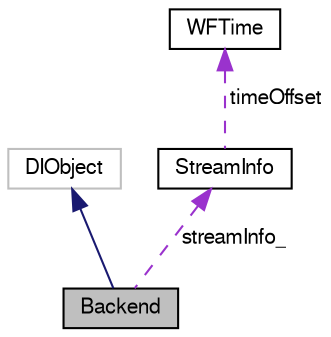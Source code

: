 digraph "Backend"
{
  edge [fontname="FreeSans",fontsize="10",labelfontname="FreeSans",labelfontsize="10"];
  node [fontname="FreeSans",fontsize="10",shape=record];
  Node1 [label="Backend",height=0.2,width=0.4,color="black", fillcolor="grey75", style="filled" fontcolor="black"];
  Node2 -> Node1 [dir="back",color="midnightblue",fontsize="10",style="solid",fontname="FreeSans"];
  Node2 [label="DIObject",height=0.2,width=0.4,color="grey75", fillcolor="white", style="filled"];
  Node3 -> Node1 [dir="back",color="darkorchid3",fontsize="10",style="dashed",label=" streamInfo_" ,fontname="FreeSans"];
  Node3 [label="StreamInfo",height=0.2,width=0.4,color="black", fillcolor="white", style="filled",URL="$struct_stream_info.html",tooltip="Basic metadata for a sample stream. "];
  Node4 -> Node3 [dir="back",color="darkorchid3",fontsize="10",style="dashed",label=" timeOffset" ,fontname="FreeSans"];
  Node4 [label="WFTime",height=0.2,width=0.4,color="black", fillcolor="white", style="filled",URL="$struct_w_f_time.html",tooltip="Represents both specific time and time interval. "];
}
